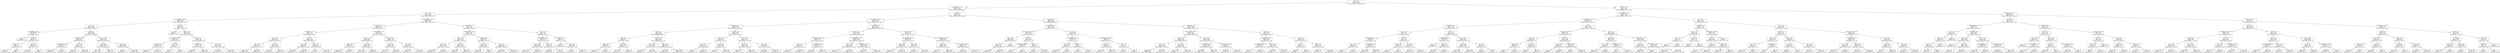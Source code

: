 digraph Tree {
node [shape=box] ;
0 [label="sex <= 1.5\ngini = 0.6776\nsamples = 17820\nvalue = [3179, 1024, 7156, 6325, 136]"] ;
1 [label="convertedAge <= 315.0\ngini = 0.6017\nsamples = 12359\nvalue = [2644, 371, 6929, 2388, 27]"] ;
0 -> 1 [labeldistance=2.5, labelangle=45, headlabel="True"] ;
2 [label="hour <= 16.5\ngini = 0.3256\nsamples = 4440\nvalue = [203, 9, 3584, 639, 5]"] ;
1 -> 2 ;
3 [label="convertedAge <= 105.0\ngini = 0.4254\nsamples = 2207\nvalue = [80, 5, 1583, 535, 4]"] ;
2 -> 3 ;
4 [label="hour <= 3.0\ngini = 0.3098\nsamples = 1283\nvalue = [19, 1, 1043, 219, 1]"] ;
3 -> 4 ;
5 [label="convertedAge <= 45.0\ngini = 0.3418\nsamples = 32\nvalue = [0, 0, 7, 25, 0]"] ;
4 -> 5 ;
6 [label="gini = 0.0\nsamples = 2\nvalue = [0, 0, 2, 0, 0]"] ;
5 -> 6 ;
7 [label="month <= 6.5\ngini = 0.2778\nsamples = 30\nvalue = [0, 0, 5, 25, 0]"] ;
5 -> 7 ;
8 [label="month <= 4.5\ngini = 0.5\nsamples = 6\nvalue = [0, 0, 3, 3, 0]"] ;
7 -> 8 ;
9 [label="gini = 0.375\nsamples = 4\nvalue = [0, 0, 1, 3, 0]"] ;
8 -> 9 ;
10 [label="gini = 0.0\nsamples = 2\nvalue = [0, 0, 2, 0, 0]"] ;
8 -> 10 ;
11 [label="day <= 23.0\ngini = 0.1528\nsamples = 24\nvalue = [0, 0, 2, 22, 0]"] ;
7 -> 11 ;
12 [label="gini = 0.0832\nsamples = 23\nvalue = [0, 0, 1, 22, 0]"] ;
11 -> 12 ;
13 [label="gini = 0.0\nsamples = 1\nvalue = [0, 0, 1, 0, 0]"] ;
11 -> 13 ;
14 [label="hour <= 9.5\ngini = 0.2899\nsamples = 1251\nvalue = [19, 1, 1036, 194, 1]"] ;
4 -> 14 ;
15 [label="AnimalType <= 0.5\ngini = 0.1005\nsamples = 114\nvalue = [0, 0, 108, 5, 1]"] ;
14 -> 15 ;
16 [label="convertedAge <= 75.0\ngini = 0.3018\nsamples = 27\nvalue = [0, 0, 22, 5, 0]"] ;
15 -> 16 ;
17 [label="gini = 0.0868\nsamples = 22\nvalue = [0, 0, 21, 1, 0]"] ;
16 -> 17 ;
18 [label="gini = 0.32\nsamples = 5\nvalue = [0, 0, 1, 4, 0]"] ;
16 -> 18 ;
19 [label="hour <= 8.5\ngini = 0.0227\nsamples = 87\nvalue = [0, 0, 86, 0, 1]"] ;
15 -> 19 ;
20 [label="gini = 0.0\nsamples = 58\nvalue = [0, 0, 58, 0, 0]"] ;
19 -> 20 ;
21 [label="gini = 0.0666\nsamples = 29\nvalue = [0, 0, 28, 0, 1]"] ;
19 -> 21 ;
22 [label="hour <= 14.5\ngini = 0.3059\nsamples = 1137\nvalue = [19, 1, 928, 189, 0]"] ;
14 -> 22 ;
23 [label="day <= 19.5\ngini = 0.3292\nsamples = 739\nvalue = [11, 0, 589, 139, 0]"] ;
22 -> 23 ;
24 [label="gini = 0.2876\nsamples = 462\nvalue = [11, 0, 384, 67, 0]"] ;
23 -> 24 ;
25 [label="gini = 0.3847\nsamples = 277\nvalue = [0, 0, 205, 72, 0]"] ;
23 -> 25 ;
26 [label="month <= 2.5\ngini = 0.2583\nsamples = 398\nvalue = [8, 1, 339, 50, 0]"] ;
22 -> 26 ;
27 [label="gini = 0.0\nsamples = 37\nvalue = [0, 0, 37, 0, 0]"] ;
26 -> 27 ;
28 [label="gini = 0.2805\nsamples = 361\nvalue = [8, 1, 302, 50, 0]"] ;
26 -> 28 ;
29 [label="hour <= 3.5\ngini = 0.5371\nsamples = 924\nvalue = [61, 4, 540, 316, 3]"] ;
3 -> 29 ;
30 [label="gini = 0.0\nsamples = 17\nvalue = [0, 0, 0, 17, 0]"] ;
29 -> 30 ;
31 [label="hour <= 10.5\ngini = 0.5323\nsamples = 907\nvalue = [61, 4, 540, 299, 3]"] ;
29 -> 31 ;
32 [label="convertedAge <= 255.0\ngini = 0.3526\nsamples = 43\nvalue = [0, 2, 34, 6, 1]"] ;
31 -> 32 ;
33 [label="hasName <= 0.5\ngini = 0.2669\nsamples = 39\nvalue = [0, 0, 33, 5, 1]"] ;
32 -> 33 ;
34 [label="gini = 0.5417\nsamples = 12\nvalue = [0, 0, 7, 4, 1]"] ;
33 -> 34 ;
35 [label="gini = 0.0713\nsamples = 27\nvalue = [0, 0, 26, 1, 0]"] ;
33 -> 35 ;
36 [label="hour <= 9.5\ngini = 0.625\nsamples = 4\nvalue = [0, 2, 1, 1, 0]"] ;
32 -> 36 ;
37 [label="gini = 0.0\nsamples = 2\nvalue = [0, 2, 0, 0, 0]"] ;
36 -> 37 ;
38 [label="gini = 0.5\nsamples = 2\nvalue = [0, 0, 1, 1, 0]"] ;
36 -> 38 ;
39 [label="month <= 3.5\ngini = 0.537\nsamples = 864\nvalue = [61, 2, 506, 293, 2]"] ;
31 -> 39 ;
40 [label="hasName <= 0.5\ngini = 0.522\nsamples = 205\nvalue = [22, 1, 130, 52, 0]"] ;
39 -> 40 ;
41 [label="gini = 0.5547\nsamples = 32\nvalue = [2, 0, 14, 16, 0]"] ;
40 -> 41 ;
42 [label="gini = 0.4937\nsamples = 173\nvalue = [20, 1, 116, 36, 0]"] ;
40 -> 42 ;
43 [label="month <= 5.5\ngini = 0.5372\nsamples = 659\nvalue = [39, 1, 376, 241, 2]"] ;
39 -> 43 ;
44 [label="gini = 0.6093\nsamples = 87\nvalue = [12, 0, 37, 38, 0]"] ;
43 -> 44 ;
45 [label="gini = 0.5206\nsamples = 572\nvalue = [27, 1, 339, 203, 2]"] ;
43 -> 45 ;
46 [label="convertedAge <= 135.0\ngini = 0.1918\nsamples = 2233\nvalue = [123, 4, 2001, 104, 1]"] ;
2 -> 46 ;
47 [label="AnimalType <= 0.5\ngini = 0.1107\nsamples = 1625\nvalue = [42, 0, 1531, 51, 1]"] ;
46 -> 47 ;
48 [label="convertedAge <= 75.0\ngini = 0.1777\nsamples = 700\nvalue = [31, 0, 633, 36, 0]"] ;
47 -> 48 ;
49 [label="hour <= 18.5\ngini = 0.1417\nsamples = 506\nvalue = [19, 0, 468, 19, 0]"] ;
48 -> 49 ;
50 [label="hour <= 17.5\ngini = 0.1236\nsamples = 446\nvalue = [12, 0, 417, 17, 0]"] ;
49 -> 50 ;
51 [label="gini = 0.1578\nsamples = 249\nvalue = [8, 0, 228, 13, 0]"] ;
50 -> 51 ;
52 [label="gini = 0.0787\nsamples = 197\nvalue = [4, 0, 189, 4, 0]"] ;
50 -> 52 ;
53 [label="day <= 12.5\ngini = 0.2628\nsamples = 60\nvalue = [7, 0, 51, 2, 0]"] ;
49 -> 53 ;
54 [label="gini = 0.0\nsamples = 28\nvalue = [0, 0, 28, 0, 0]"] ;
53 -> 54 ;
55 [label="gini = 0.4316\nsamples = 32\nvalue = [7, 0, 23, 2, 0]"] ;
53 -> 55 ;
56 [label="sex <= 0.5\ngini = 0.2651\nsamples = 194\nvalue = [12, 0, 165, 17, 0]"] ;
48 -> 56 ;
57 [label="day <= 5.5\ngini = 0.3657\nsamples = 96\nvalue = [10, 0, 75, 11, 0]"] ;
56 -> 57 ;
58 [label="gini = 0.5926\nsamples = 18\nvalue = [4, 0, 10, 4, 0]"] ;
57 -> 58 ;
59 [label="gini = 0.2916\nsamples = 78\nvalue = [6, 0, 65, 7, 0]"] ;
57 -> 59 ;
60 [label="day <= 1.5\ngini = 0.1524\nsamples = 98\nvalue = [2, 0, 90, 6, 0]"] ;
56 -> 60 ;
61 [label="gini = 0.5\nsamples = 6\nvalue = [1, 0, 4, 1, 0]"] ;
60 -> 61 ;
62 [label="gini = 0.1231\nsamples = 92\nvalue = [1, 0, 86, 5, 0]"] ;
60 -> 62 ;
63 [label="convertedAge <= 75.0\ngini = 0.0571\nsamples = 925\nvalue = [11, 0, 898, 15, 1]"] ;
47 -> 63 ;
64 [label="day <= 2.5\ngini = 0.0296\nsamples = 667\nvalue = [6, 0, 657, 4, 0]"] ;
63 -> 64 ;
65 [label="month <= 9.5\ngini = 0.1349\nsamples = 42\nvalue = [1, 0, 39, 2, 0]"] ;
64 -> 65 ;
66 [label="gini = 0.0555\nsamples = 35\nvalue = [1, 0, 34, 0, 0]"] ;
65 -> 66 ;
67 [label="gini = 0.4082\nsamples = 7\nvalue = [0, 0, 5, 2, 0]"] ;
65 -> 67 ;
68 [label="hour <= 18.5\ngini = 0.0222\nsamples = 625\nvalue = [5, 0, 618, 2, 0]"] ;
64 -> 68 ;
69 [label="gini = 0.015\nsamples = 530\nvalue = [2, 0, 526, 2, 0]"] ;
68 -> 69 ;
70 [label="gini = 0.0612\nsamples = 95\nvalue = [3, 0, 92, 0, 0]"] ;
68 -> 70 ;
71 [label="hasName <= 0.5\ngini = 0.1252\nsamples = 258\nvalue = [5, 0, 241, 11, 1]"] ;
63 -> 71 ;
72 [label="hour <= 18.5\ngini = 0.286\nsamples = 66\nvalue = [2, 0, 55, 9, 0]"] ;
71 -> 72 ;
73 [label="gini = 0.1768\nsamples = 52\nvalue = [1, 0, 47, 4, 0]"] ;
72 -> 73 ;
74 [label="gini = 0.5408\nsamples = 14\nvalue = [1, 0, 8, 5, 0]"] ;
72 -> 74 ;
75 [label="day <= 26.5\ngini = 0.0611\nsamples = 192\nvalue = [3, 0, 186, 2, 1]"] ;
71 -> 75 ;
76 [label="gini = 0.0235\nsamples = 169\nvalue = [1, 0, 167, 0, 1]"] ;
75 -> 76 ;
77 [label="gini = 0.3025\nsamples = 23\nvalue = [2, 0, 19, 2, 0]"] ;
75 -> 77 ;
78 [label="AnimalType <= 0.5\ngini = 0.377\nsamples = 608\nvalue = [81, 4, 470, 53, 0]"] ;
46 -> 78 ;
79 [label="convertedAge <= 195.0\ngini = 0.4298\nsamples = 453\nvalue = [73, 3, 331, 46, 0]"] ;
78 -> 79 ;
80 [label="day <= 21.5\ngini = 0.3717\nsamples = 180\nvalue = [15, 2, 140, 23, 0]"] ;
79 -> 80 ;
81 [label="month <= 5.5\ngini = 0.2884\nsamples = 121\nvalue = [7, 0, 101, 13, 0]"] ;
80 -> 81 ;
82 [label="gini = 0.4268\nsamples = 52\nvalue = [5, 0, 38, 9, 0]"] ;
81 -> 82 ;
83 [label="gini = 0.1622\nsamples = 69\nvalue = [2, 0, 63, 4, 0]"] ;
81 -> 83 ;
84 [label="day <= 25.5\ngini = 0.5148\nsamples = 59\nvalue = [8, 2, 39, 10, 0]"] ;
80 -> 84 ;
85 [label="gini = 0.5945\nsamples = 29\nvalue = [6, 0, 16, 7, 0]"] ;
84 -> 85 ;
86 [label="gini = 0.3933\nsamples = 30\nvalue = [2, 2, 23, 3, 0]"] ;
84 -> 86 ;
87 [label="hasName <= 0.5\ngini = 0.4583\nsamples = 273\nvalue = [58, 1, 191, 23, 0]"] ;
79 -> 87 ;
88 [label="hour <= 21.0\ngini = 0.2856\nsamples = 43\nvalue = [3, 0, 36, 4, 0]"] ;
87 -> 88 ;
89 [label="gini = 0.2551\nsamples = 42\nvalue = [3, 0, 36, 3, 0]"] ;
88 -> 89 ;
90 [label="gini = 0.0\nsamples = 1\nvalue = [0, 0, 0, 1, 0]"] ;
88 -> 90 ;
91 [label="sex <= 0.5\ngini = 0.4818\nsamples = 230\nvalue = [55, 1, 155, 19, 0]"] ;
87 -> 91 ;
92 [label="gini = 0.5482\nsamples = 121\nvalue = [33, 1, 73, 14, 0]"] ;
91 -> 92 ;
93 [label="gini = 0.3912\nsamples = 109\nvalue = [22, 0, 82, 5, 0]"] ;
91 -> 93 ;
94 [label="hour <= 18.5\ngini = 0.1911\nsamples = 155\nvalue = [8, 1, 139, 7, 0]"] ;
78 -> 94 ;
95 [label="convertedAge <= 255.0\ngini = 0.1123\nsamples = 135\nvalue = [7, 0, 127, 1, 0]"] ;
94 -> 95 ;
96 [label="month <= 7.5\ngini = 0.0666\nsamples = 116\nvalue = [4, 0, 112, 0, 0]"] ;
95 -> 96 ;
97 [label="gini = 0.0351\nsamples = 56\nvalue = [1, 0, 55, 0, 0]"] ;
96 -> 97 ;
98 [label="gini = 0.095\nsamples = 60\nvalue = [3, 0, 57, 0, 0]"] ;
96 -> 98 ;
99 [label="day <= 27.5\ngini = 0.349\nsamples = 19\nvalue = [3, 0, 15, 1, 0]"] ;
95 -> 99 ;
100 [label="gini = 0.2901\nsamples = 18\nvalue = [2, 0, 15, 1, 0]"] ;
99 -> 100 ;
101 [label="gini = 0.0\nsamples = 1\nvalue = [1, 0, 0, 0, 0]"] ;
99 -> 101 ;
102 [label="hasName <= 0.5\ngini = 0.545\nsamples = 20\nvalue = [1, 1, 12, 6, 0]"] ;
94 -> 102 ;
103 [label="gini = 0.0\nsamples = 6\nvalue = [0, 0, 0, 6, 0]"] ;
102 -> 103 ;
104 [label="day <= 4.0\ngini = 0.2551\nsamples = 14\nvalue = [1, 1, 12, 0, 0]"] ;
102 -> 104 ;
105 [label="gini = 0.0\nsamples = 1\nvalue = [0, 1, 0, 0, 0]"] ;
104 -> 105 ;
106 [label="gini = 0.142\nsamples = 13\nvalue = [1, 0, 12, 0, 0]"] ;
104 -> 106 ;
107 [label="hour <= 16.5\ngini = 0.6757\nsamples = 7919\nvalue = [2441, 362, 3345, 1749, 22]"] ;
1 -> 107 ;
108 [label="convertedAge <= 912.5\ngini = 0.6983\nsamples = 5245\nvalue = [1533, 293, 1902, 1499, 18]"] ;
107 -> 108 ;
109 [label="AnimalType <= 0.5\ngini = 0.6599\nsamples = 2440\nvalue = [491, 75, 1060, 809, 5]"] ;
108 -> 109 ;
110 [label="hour <= 2.5\ngini = 0.6505\nsamples = 1874\nvalue = [409, 58, 889, 516, 2]"] ;
109 -> 110 ;
111 [label="month <= 2.5\ngini = 0.354\nsamples = 57\nvalue = [5, 0, 7, 45, 0]"] ;
110 -> 111 ;
112 [label="month <= 1.5\ngini = 0.0832\nsamples = 23\nvalue = [1, 0, 0, 22, 0]"] ;
111 -> 112 ;
113 [label="gini = 0.2188\nsamples = 8\nvalue = [1, 0, 0, 7, 0]"] ;
112 -> 113 ;
114 [label="gini = 0.0\nsamples = 15\nvalue = [0, 0, 0, 15, 0]"] ;
112 -> 114 ;
115 [label="month <= 10.5\ngini = 0.4862\nsamples = 34\nvalue = [4, 0, 7, 23, 0]"] ;
111 -> 115 ;
116 [label="gini = 0.6077\nsamples = 21\nvalue = [4, 0, 6, 11, 0]"] ;
115 -> 116 ;
117 [label="gini = 0.142\nsamples = 13\nvalue = [0, 0, 1, 12, 0]"] ;
115 -> 117 ;
118 [label="hasName <= 0.5\ngini = 0.6467\nsamples = 1817\nvalue = [404, 58, 882, 471, 2]"] ;
110 -> 118 ;
119 [label="hour <= 10.5\ngini = 0.5593\nsamples = 140\nvalue = [7, 2, 64, 67, 0]"] ;
118 -> 119 ;
120 [label="gini = 0.2188\nsamples = 8\nvalue = [0, 0, 7, 1, 0]"] ;
119 -> 120 ;
121 [label="gini = 0.5605\nsamples = 132\nvalue = [7, 2, 57, 66, 0]"] ;
119 -> 121 ;
122 [label="hour <= 11.5\ngini = 0.6469\nsamples = 1677\nvalue = [397, 56, 818, 404, 2]"] ;
118 -> 122 ;
123 [label="gini = 0.6939\nsamples = 278\nvalue = [93, 13, 96, 75, 1]"] ;
122 -> 123 ;
124 [label="gini = 0.6302\nsamples = 1399\nvalue = [304, 43, 722, 329, 1]"] ;
122 -> 124 ;
125 [label="hasName <= 0.5\ngini = 0.6188\nsamples = 566\nvalue = [82, 17, 171, 293, 3]"] ;
109 -> 125 ;
126 [label="hour <= 9.5\ngini = 0.4746\nsamples = 94\nvalue = [6, 15, 4, 66, 3]"] ;
125 -> 126 ;
127 [label="hour <= 7.5\ngini = 0.2238\nsamples = 40\nvalue = [0, 4, 0, 35, 1]"] ;
126 -> 127 ;
128 [label="gini = 0.0\nsamples = 1\nvalue = [0, 1, 0, 0, 0]"] ;
127 -> 128 ;
129 [label="gini = 0.188\nsamples = 39\nvalue = [0, 3, 0, 35, 1]"] ;
127 -> 129 ;
130 [label="hour <= 10.5\ngini = 0.6097\nsamples = 54\nvalue = [6, 11, 4, 31, 2]"] ;
126 -> 130 ;
131 [label="gini = 0.5\nsamples = 6\nvalue = [1, 4, 0, 1, 0]"] ;
130 -> 131 ;
132 [label="gini = 0.5686\nsamples = 48\nvalue = [5, 7, 4, 30, 2]"] ;
130 -> 132 ;
133 [label="hour <= 15.5\ngini = 0.6176\nsamples = 472\nvalue = [76, 2, 167, 227, 0]"] ;
125 -> 133 ;
134 [label="hour <= 11.5\ngini = 0.6036\nsamples = 418\nvalue = [64, 2, 136, 216, 0]"] ;
133 -> 134 ;
135 [label="gini = 0.6517\nsamples = 77\nvalue = [16, 1, 32, 28, 0]"] ;
134 -> 135 ;
136 [label="gini = 0.5832\nsamples = 341\nvalue = [48, 1, 104, 188, 0]"] ;
134 -> 136 ;
137 [label="day <= 8.5\ngini = 0.5796\nsamples = 54\nvalue = [12, 0, 31, 11, 0]"] ;
133 -> 137 ;
138 [label="gini = 0.4898\nsamples = 14\nvalue = [6, 0, 8, 0, 0]"] ;
137 -> 138 ;
139 [label="gini = 0.5712\nsamples = 40\nvalue = [6, 0, 23, 11, 0]"] ;
137 -> 139 ;
140 [label="AnimalType <= 0.5\ngini = 0.7053\nsamples = 2805\nvalue = [1042, 218, 842, 690, 13]"] ;
108 -> 140 ;
141 [label="hasName <= 0.5\ngini = 0.6781\nsamples = 2088\nvalue = [915, 135, 604, 428, 6]"] ;
140 -> 141 ;
142 [label="convertedAge <= 2737.5\ngini = 0.6402\nsamples = 110\nvalue = [12, 13, 26, 58, 1]"] ;
141 -> 142 ;
143 [label="day <= 11.5\ngini = 0.5973\nsamples = 76\nvalue = [8, 2, 24, 41, 1]"] ;
142 -> 143 ;
144 [label="gini = 0.5974\nsamples = 23\nvalue = [2, 0, 12, 8, 1]"] ;
143 -> 144 ;
145 [label="gini = 0.5468\nsamples = 53\nvalue = [6, 2, 12, 33, 0]"] ;
143 -> 145 ;
146 [label="convertedAge <= 3102.5\ngini = 0.628\nsamples = 34\nvalue = [4, 11, 2, 17, 0]"] ;
142 -> 146 ;
147 [label="gini = 0.6562\nsamples = 8\nvalue = [2, 4, 1, 1, 0]"] ;
146 -> 147 ;
148 [label="gini = 0.5414\nsamples = 26\nvalue = [2, 7, 1, 16, 0]"] ;
146 -> 148 ;
149 [label="convertedAge <= 3102.5\ngini = 0.6674\nsamples = 1978\nvalue = [903, 122, 578, 370, 5]"] ;
141 -> 149 ;
150 [label="hour <= 10.5\ngini = 0.6752\nsamples = 1584\nvalue = [668, 89, 512, 314, 1]"] ;
149 -> 150 ;
151 [label="gini = 0.7109\nsamples = 101\nvalue = [12, 26, 40, 23, 0]"] ;
150 -> 151 ;
152 [label="gini = 0.6627\nsamples = 1483\nvalue = [656, 63, 472, 291, 1]"] ;
150 -> 152 ;
153 [label="convertedAge <= 4197.5\ngini = 0.5889\nsamples = 394\nvalue = [235, 33, 66, 56, 4]"] ;
149 -> 153 ;
154 [label="gini = 0.6245\nsamples = 243\nvalue = [132, 13, 53, 42, 3]"] ;
153 -> 154 ;
155 [label="gini = 0.5011\nsamples = 151\nvalue = [103, 20, 13, 14, 1]"] ;
153 -> 155 ;
156 [label="hasName <= 0.5\ngini = 0.7114\nsamples = 717\nvalue = [127, 83, 238, 262, 7]"] ;
140 -> 156 ;
157 [label="convertedAge <= 2737.5\ngini = 0.6496\nsamples = 93\nvalue = [4, 39, 11, 37, 2]"] ;
156 -> 157 ;
158 [label="hour <= 9.5\ngini = 0.6065\nsamples = 56\nvalue = [3, 10, 10, 32, 1]"] ;
157 -> 158 ;
159 [label="gini = 0.1694\nsamples = 22\nvalue = [0, 1, 0, 20, 1]"] ;
158 -> 159 ;
160 [label="gini = 0.7111\nsamples = 34\nvalue = [3, 9, 10, 12, 0]"] ;
158 -> 160 ;
161 [label="hour <= 9.5\ngini = 0.3652\nsamples = 37\nvalue = [1, 29, 1, 5, 1]"] ;
157 -> 161 ;
162 [label="gini = 0.48\nsamples = 5\nvalue = [0, 2, 0, 3, 0]"] ;
161 -> 162 ;
163 [label="gini = 0.2812\nsamples = 32\nvalue = [1, 27, 1, 2, 1]"] ;
161 -> 163 ;
164 [label="convertedAge <= 3467.5\ngini = 0.6938\nsamples = 624\nvalue = [123, 44, 227, 225, 5]"] ;
156 -> 164 ;
165 [label="hour <= 3.0\ngini = 0.6762\nsamples = 488\nvalue = [92, 24, 171, 197, 4]"] ;
164 -> 165 ;
166 [label="gini = 0.34\nsamples = 10\nvalue = [1, 0, 1, 8, 0]"] ;
165 -> 166 ;
167 [label="gini = 0.6783\nsamples = 478\nvalue = [91, 24, 170, 189, 4]"] ;
165 -> 167 ;
168 [label="convertedAge <= 4927.5\ngini = 0.7144\nsamples = 136\nvalue = [31, 20, 56, 28, 1]"] ;
164 -> 168 ;
169 [label="gini = 0.679\nsamples = 104\nvalue = [23, 10, 49, 21, 1]"] ;
168 -> 169 ;
170 [label="gini = 0.7441\nsamples = 32\nvalue = [8, 10, 7, 7, 0]"] ;
168 -> 170 ;
171 [label="hasName <= 0.5\ngini = 0.5841\nsamples = 2674\nvalue = [908, 69, 1443, 250, 4]"] ;
107 -> 171 ;
172 [label="AnimalType <= 0.5\ngini = 0.5139\nsamples = 288\nvalue = [13, 12, 185, 76, 2]"] ;
171 -> 172 ;
173 [label="convertedAge <= 2372.5\ngini = 0.3697\nsamples = 218\nvalue = [7, 1, 168, 41, 1]"] ;
172 -> 173 ;
174 [label="hour <= 21.5\ngini = 0.3391\nsamples = 205\nvalue = [7, 0, 163, 34, 1]"] ;
173 -> 174 ;
175 [label="day <= 25.5\ngini = 0.3241\nsamples = 202\nvalue = [7, 0, 163, 31, 1]"] ;
174 -> 175 ;
176 [label="gini = 0.3626\nsamples = 170\nvalue = [6, 0, 132, 31, 1]"] ;
175 -> 176 ;
177 [label="gini = 0.0605\nsamples = 32\nvalue = [1, 0, 31, 0, 0]"] ;
175 -> 177 ;
178 [label="gini = 0.0\nsamples = 3\nvalue = [0, 0, 0, 3, 0]"] ;
174 -> 178 ;
179 [label="month <= 4.5\ngini = 0.5562\nsamples = 13\nvalue = [0, 1, 5, 7, 0]"] ;
173 -> 179 ;
180 [label="convertedAge <= 3467.5\ngini = 0.4444\nsamples = 3\nvalue = [0, 1, 0, 2, 0]"] ;
179 -> 180 ;
181 [label="gini = 0.0\nsamples = 2\nvalue = [0, 0, 0, 2, 0]"] ;
180 -> 181 ;
182 [label="gini = 0.0\nsamples = 1\nvalue = [0, 1, 0, 0, 0]"] ;
180 -> 182 ;
183 [label="month <= 7.0\ngini = 0.5\nsamples = 10\nvalue = [0, 0, 5, 5, 0]"] ;
179 -> 183 ;
184 [label="gini = 0.0\nsamples = 2\nvalue = [0, 0, 2, 0, 0]"] ;
183 -> 184 ;
185 [label="gini = 0.4688\nsamples = 8\nvalue = [0, 0, 3, 5, 0]"] ;
183 -> 185 ;
186 [label="hour <= 17.5\ngini = 0.6588\nsamples = 70\nvalue = [6, 11, 17, 35, 1]"] ;
172 -> 186 ;
187 [label="convertedAge <= 2190.0\ngini = 0.5408\nsamples = 14\nvalue = [2, 1, 9, 2, 0]"] ;
186 -> 187 ;
188 [label="month <= 8.5\ngini = 0.4028\nsamples = 12\nvalue = [1, 0, 9, 2, 0]"] ;
187 -> 188 ;
189 [label="gini = 0.2975\nsamples = 11\nvalue = [0, 0, 9, 2, 0]"] ;
188 -> 189 ;
190 [label="gini = 0.0\nsamples = 1\nvalue = [1, 0, 0, 0, 0]"] ;
188 -> 190 ;
191 [label="month <= 7.5\ngini = 0.5\nsamples = 2\nvalue = [1, 1, 0, 0, 0]"] ;
187 -> 191 ;
192 [label="gini = 0.0\nsamples = 1\nvalue = [1, 0, 0, 0, 0]"] ;
191 -> 192 ;
193 [label="gini = 0.0\nsamples = 1\nvalue = [0, 1, 0, 0, 0]"] ;
191 -> 193 ;
194 [label="convertedAge <= 3285.0\ngini = 0.595\nsamples = 56\nvalue = [4, 10, 8, 33, 1]"] ;
186 -> 194 ;
195 [label="month <= 2.5\ngini = 0.5367\nsamples = 51\nvalue = [4, 6, 8, 33, 0]"] ;
194 -> 195 ;
196 [label="gini = 0.265\nsamples = 20\nvalue = [1, 0, 2, 17, 0]"] ;
195 -> 196 ;
197 [label="gini = 0.6493\nsamples = 31\nvalue = [3, 6, 6, 16, 0]"] ;
195 -> 197 ;
198 [label="day <= 21.5\ngini = 0.32\nsamples = 5\nvalue = [0, 4, 0, 0, 1]"] ;
194 -> 198 ;
199 [label="gini = 0.0\nsamples = 4\nvalue = [0, 4, 0, 0, 0]"] ;
198 -> 199 ;
200 [label="gini = 0.0\nsamples = 1\nvalue = [0, 0, 0, 0, 1]"] ;
198 -> 200 ;
201 [label="AnimalType <= 0.5\ngini = 0.5754\nsamples = 2386\nvalue = [895, 57, 1258, 174, 2]"] ;
171 -> 201 ;
202 [label="convertedAge <= 1642.5\ngini = 0.5815\nsamples = 2072\nvalue = [836, 49, 1036, 149, 2]"] ;
201 -> 202 ;
203 [label="hour <= 18.5\ngini = 0.5554\nsamples = 1584\nvalue = [584, 26, 874, 99, 1]"] ;
202 -> 203 ;
204 [label="sex <= 0.5\ngini = 0.5661\nsamples = 1428\nvalue = [548, 25, 758, 96, 1]"] ;
203 -> 204 ;
205 [label="gini = 0.5853\nsamples = 815\nvalue = [334, 14, 399, 67, 1]"] ;
204 -> 205 ;
206 [label="gini = 0.5326\nsamples = 613\nvalue = [214, 11, 359, 29, 0]"] ;
204 -> 206 ;
207 [label="day <= 26.5\ngini = 0.3934\nsamples = 156\nvalue = [36, 1, 116, 3, 0]"] ;
203 -> 207 ;
208 [label="gini = 0.3723\nsamples = 136\nvalue = [28, 1, 104, 3, 0]"] ;
207 -> 208 ;
209 [label="gini = 0.48\nsamples = 20\nvalue = [8, 0, 12, 0, 0]"] ;
207 -> 209 ;
210 [label="hour <= 18.5\ngini = 0.6104\nsamples = 488\nvalue = [252, 23, 162, 50, 1]"] ;
202 -> 210 ;
211 [label="convertedAge <= 3832.5\ngini = 0.6043\nsamples = 430\nvalue = [232, 20, 129, 48, 1]"] ;
210 -> 211 ;
212 [label="gini = 0.6009\nsamples = 375\nvalue = [198, 10, 122, 44, 1]"] ;
211 -> 212 ;
213 [label="gini = 0.5633\nsamples = 55\nvalue = [34, 10, 7, 4, 0]"] ;
211 -> 213 ;
214 [label="convertedAge <= 2737.5\ngini = 0.5535\nsamples = 58\nvalue = [20, 3, 33, 2, 0]"] ;
210 -> 214 ;
215 [label="gini = 0.462\nsamples = 35\nvalue = [9, 1, 24, 1, 0]"] ;
214 -> 215 ;
216 [label="gini = 0.6087\nsamples = 23\nvalue = [11, 2, 9, 1, 0]"] ;
214 -> 216 ;
217 [label="sex <= 0.5\ngini = 0.4578\nsamples = 314\nvalue = [59, 8, 222, 25, 0]"] ;
201 -> 217 ;
218 [label="convertedAge <= 547.5\ngini = 0.5593\nsamples = 132\nvalue = [35, 4, 79, 14, 0]"] ;
217 -> 218 ;
219 [label="convertedAge <= 347.5\ngini = 0.2438\nsamples = 22\nvalue = [2, 0, 19, 1, 0]"] ;
218 -> 219 ;
220 [label="gini = 0.0\nsamples = 1\nvalue = [1, 0, 0, 0, 0]"] ;
219 -> 220 ;
221 [label="gini = 0.1769\nsamples = 21\nvalue = [1, 0, 19, 1, 0]"] ;
219 -> 221 ;
222 [label="month <= 11.5\ngini = 0.5972\nsamples = 110\nvalue = [33, 4, 60, 13, 0]"] ;
218 -> 222 ;
223 [label="gini = 0.5859\nsamples = 99\nvalue = [25, 4, 57, 13, 0]"] ;
222 -> 223 ;
224 [label="gini = 0.3967\nsamples = 11\nvalue = [8, 0, 3, 0, 0]"] ;
222 -> 224 ;
225 [label="day <= 1.5\ngini = 0.3611\nsamples = 182\nvalue = [24, 4, 143, 11, 0]"] ;
217 -> 225 ;
226 [label="hour <= 17.5\ngini = 0.5\nsamples = 10\nvalue = [0, 0, 5, 5, 0]"] ;
225 -> 226 ;
227 [label="gini = 0.0\nsamples = 5\nvalue = [0, 0, 0, 5, 0]"] ;
226 -> 227 ;
228 [label="gini = 0.0\nsamples = 5\nvalue = [0, 0, 5, 0, 0]"] ;
226 -> 228 ;
229 [label="month <= 3.5\ngini = 0.335\nsamples = 172\nvalue = [24, 4, 138, 6, 0]"] ;
225 -> 229 ;
230 [label="gini = 0.1308\nsamples = 29\nvalue = [1, 0, 27, 1, 0]"] ;
229 -> 230 ;
231 [label="gini = 0.3696\nsamples = 143\nvalue = [23, 4, 111, 5, 0]"] ;
229 -> 231 ;
232 [label="hasName <= 0.5\ngini = 0.4542\nsamples = 5461\nvalue = [535, 653, 227, 3937, 109]"] ;
0 -> 232 [labeldistance=2.5, labelangle=-45, headlabel="False"] ;
233 [label="convertedAge <= 547.5\ngini = 0.3001\nsamples = 3404\nvalue = [47, 465, 6, 2808, 78]"] ;
232 -> 233 ;
234 [label="convertedAge <= 24.5\ngini = 0.2322\nsamples = 2819\nvalue = [39, 252, 5, 2456, 67]"] ;
233 -> 234 ;
235 [label="AnimalType <= 0.5\ngini = 0.1135\nsamples = 1235\nvalue = [18, 27, 0, 1162, 28]"] ;
234 -> 235 ;
236 [label="hour <= 13.5\ngini = 0.3333\nsamples = 134\nvalue = [16, 4, 0, 108, 6]"] ;
235 -> 236 ;
237 [label="convertedAge <= 1.5\ngini = 0.5568\nsamples = 53\nvalue = [14, 4, 0, 32, 3]"] ;
236 -> 237 ;
238 [label="day <= 15.0\ngini = 0.2778\nsamples = 6\nvalue = [5, 1, 0, 0, 0]"] ;
237 -> 238 ;
239 [label="gini = 0.0\nsamples = 1\nvalue = [0, 1, 0, 0, 0]"] ;
238 -> 239 ;
240 [label="gini = 0.0\nsamples = 5\nvalue = [5, 0, 0, 0, 0]"] ;
238 -> 240 ;
241 [label="convertedAge <= 10.5\ngini = 0.4916\nsamples = 47\nvalue = [9, 3, 0, 32, 3]"] ;
237 -> 241 ;
242 [label="gini = 0.2996\nsamples = 29\nvalue = [0, 2, 0, 24, 3]"] ;
241 -> 242 ;
243 [label="gini = 0.5494\nsamples = 18\nvalue = [9, 1, 0, 8, 0]"] ;
241 -> 243 ;
244 [label="day <= 3.5\ngini = 0.1177\nsamples = 81\nvalue = [2, 0, 0, 76, 3]"] ;
236 -> 244 ;
245 [label="month <= 9.0\ngini = 0.32\nsamples = 10\nvalue = [0, 0, 0, 8, 2]"] ;
244 -> 245 ;
246 [label="gini = 0.0\nsamples = 2\nvalue = [0, 0, 0, 0, 2]"] ;
245 -> 246 ;
247 [label="gini = 0.0\nsamples = 8\nvalue = [0, 0, 0, 8, 0]"] ;
245 -> 247 ;
248 [label="sex <= 2.5\ngini = 0.0817\nsamples = 71\nvalue = [2, 0, 0, 68, 1]"] ;
244 -> 248 ;
249 [label="gini = 0.0345\nsamples = 57\nvalue = [1, 0, 0, 56, 0]"] ;
248 -> 249 ;
250 [label="gini = 0.2551\nsamples = 14\nvalue = [1, 0, 0, 12, 1]"] ;
248 -> 250 ;
251 [label="hour <= 9.5\ngini = 0.0827\nsamples = 1101\nvalue = [2, 23, 0, 1054, 22]"] ;
235 -> 251 ;
252 [label="convertedAge <= 5.5\ngini = 0.4429\nsamples = 34\nvalue = [0, 2, 0, 24, 8]"] ;
251 -> 252 ;
253 [label="gini = 0.0\nsamples = 6\nvalue = [0, 0, 0, 0, 6]"] ;
252 -> 253 ;
254 [label="subsex <= 1.5\ngini = 0.2551\nsamples = 28\nvalue = [0, 2, 0, 24, 2]"] ;
252 -> 254 ;
255 [label="gini = 0.0868\nsamples = 22\nvalue = [0, 0, 0, 21, 1]"] ;
254 -> 255 ;
256 [label="gini = 0.6111\nsamples = 6\nvalue = [0, 2, 0, 3, 1]"] ;
254 -> 256 ;
257 [label="hour <= 19.5\ngini = 0.0676\nsamples = 1067\nvalue = [2, 21, 0, 1030, 14]"] ;
251 -> 257 ;
258 [label="hour <= 13.5\ngini = 0.0642\nsamples = 1064\nvalue = [2, 21, 0, 1029, 12]"] ;
257 -> 258 ;
259 [label="gini = 0.1206\nsamples = 316\nvalue = [0, 10, 0, 296, 10]"] ;
258 -> 259 ;
260 [label="gini = 0.0395\nsamples = 748\nvalue = [2, 11, 0, 733, 2]"] ;
258 -> 260 ;
261 [label="sex <= 2.5\ngini = 0.4444\nsamples = 3\nvalue = [0, 0, 0, 1, 2]"] ;
257 -> 261 ;
262 [label="gini = 0.0\nsamples = 2\nvalue = [0, 0, 0, 0, 2]"] ;
261 -> 262 ;
263 [label="gini = 0.0\nsamples = 1\nvalue = [0, 0, 0, 1, 0]"] ;
261 -> 263 ;
264 [label="hour <= 9.5\ngini = 0.3117\nsamples = 1584\nvalue = [21, 225, 5, 1294, 39]"] ;
234 -> 264 ;
265 [label="convertedAge <= 32.5\ngini = 0.1312\nsamples = 504\nvalue = [0, 25, 0, 469, 10]"] ;
264 -> 265 ;
266 [label="hour <= 4.0\ngini = 0.6616\nsamples = 23\nvalue = [0, 9, 0, 7, 7]"] ;
265 -> 266 ;
267 [label="subsex <= 0.5\ngini = 0.2449\nsamples = 7\nvalue = [0, 0, 0, 6, 1]"] ;
266 -> 267 ;
268 [label="gini = 0.0\nsamples = 1\nvalue = [0, 0, 0, 0, 1]"] ;
267 -> 268 ;
269 [label="gini = 0.0\nsamples = 6\nvalue = [0, 0, 0, 6, 0]"] ;
267 -> 269 ;
270 [label="month <= 8.5\ngini = 0.5391\nsamples = 16\nvalue = [0, 9, 0, 1, 6]"] ;
266 -> 270 ;
271 [label="gini = 0.5\nsamples = 6\nvalue = [0, 1, 0, 1, 4]"] ;
270 -> 271 ;
272 [label="gini = 0.32\nsamples = 10\nvalue = [0, 8, 0, 0, 2]"] ;
270 -> 272 ;
273 [label="hour <= 8.5\ngini = 0.0763\nsamples = 481\nvalue = [0, 16, 0, 462, 3]"] ;
265 -> 273 ;
274 [label="hour <= 3.5\ngini = 0.4444\nsamples = 21\nvalue = [0, 7, 0, 14, 0]"] ;
273 -> 274 ;
275 [label="gini = 0.0\nsamples = 5\nvalue = [0, 0, 0, 5, 0]"] ;
274 -> 275 ;
276 [label="gini = 0.4922\nsamples = 16\nvalue = [0, 7, 0, 9, 0]"] ;
274 -> 276 ;
277 [label="AnimalType <= 0.5\ngini = 0.0511\nsamples = 460\nvalue = [0, 9, 0, 448, 3]"] ;
273 -> 277 ;
278 [label="gini = 0.5\nsamples = 2\nvalue = [0, 0, 0, 1, 1]"] ;
277 -> 278 ;
279 [label="gini = 0.0471\nsamples = 458\nvalue = [0, 9, 0, 447, 2]"] ;
277 -> 279 ;
280 [label="hour <= 10.5\ngini = 0.3811\nsamples = 1080\nvalue = [21, 200, 5, 825, 29]"] ;
264 -> 280 ;
281 [label="month <= 6.5\ngini = 0.5448\nsamples = 36\nvalue = [0, 19, 0, 15, 2]"] ;
280 -> 281 ;
282 [label="sex <= 2.5\ngini = 0.5293\nsamples = 23\nvalue = [0, 7, 0, 14, 2]"] ;
281 -> 282 ;
283 [label="gini = 0.3457\nsamples = 18\nvalue = [0, 4, 0, 14, 0]"] ;
282 -> 283 ;
284 [label="gini = 0.48\nsamples = 5\nvalue = [0, 3, 0, 0, 2]"] ;
282 -> 284 ;
285 [label="convertedAge <= 29.0\ngini = 0.142\nsamples = 13\nvalue = [0, 12, 0, 1, 0]"] ;
281 -> 285 ;
286 [label="gini = 0.5\nsamples = 2\nvalue = [0, 1, 0, 1, 0]"] ;
285 -> 286 ;
287 [label="gini = 0.0\nsamples = 11\nvalue = [0, 11, 0, 0, 0]"] ;
285 -> 287 ;
288 [label="convertedAge <= 29.0\ngini = 0.3669\nsamples = 1044\nvalue = [21, 181, 5, 810, 27]"] ;
280 -> 288 ;
289 [label="hour <= 21.0\ngini = 0.1934\nsamples = 160\nvalue = [1, 14, 0, 143, 2]"] ;
288 -> 289 ;
290 [label="gini = 0.1842\nsamples = 159\nvalue = [1, 13, 0, 143, 2]"] ;
289 -> 290 ;
291 [label="gini = 0.0\nsamples = 1\nvalue = [0, 1, 0, 0, 0]"] ;
289 -> 291 ;
292 [label="AnimalType <= 0.5\ngini = 0.3937\nsamples = 884\nvalue = [20, 167, 5, 667, 25]"] ;
288 -> 292 ;
293 [label="gini = 0.309\nsamples = 390\nvalue = [13, 50, 1, 320, 6]"] ;
292 -> 293 ;
294 [label="gini = 0.4488\nsamples = 494\nvalue = [7, 117, 4, 347, 19]"] ;
292 -> 294 ;
295 [label="hour <= 9.5\ngini = 0.5048\nsamples = 585\nvalue = [8, 213, 1, 352, 11]"] ;
233 -> 295 ;
296 [label="AnimalType <= 0.5\ngini = 0.2212\nsamples = 184\nvalue = [0, 21, 0, 161, 2]"] ;
295 -> 296 ;
297 [label="hour <= 7.5\ngini = 0.4383\nsamples = 18\nvalue = [0, 13, 0, 3, 2]"] ;
296 -> 297 ;
298 [label="hour <= 3.5\ngini = 0.375\nsamples = 4\nvalue = [0, 0, 0, 3, 1]"] ;
297 -> 298 ;
299 [label="gini = 0.0\nsamples = 3\nvalue = [0, 0, 0, 3, 0]"] ;
298 -> 299 ;
300 [label="gini = 0.0\nsamples = 1\nvalue = [0, 0, 0, 0, 1]"] ;
298 -> 300 ;
301 [label="day <= 4.5\ngini = 0.1327\nsamples = 14\nvalue = [0, 13, 0, 0, 1]"] ;
297 -> 301 ;
302 [label="gini = 0.0\nsamples = 1\nvalue = [0, 0, 0, 0, 1]"] ;
301 -> 302 ;
303 [label="gini = 0.0\nsamples = 13\nvalue = [0, 13, 0, 0, 0]"] ;
301 -> 303 ;
304 [label="convertedAge <= 3102.5\ngini = 0.0917\nsamples = 166\nvalue = [0, 8, 0, 158, 0]"] ;
296 -> 304 ;
305 [label="day <= 4.5\ngini = 0.0812\nsamples = 165\nvalue = [0, 7, 0, 158, 0]"] ;
304 -> 305 ;
306 [label="month <= 1.5\ngini = 0.2604\nsamples = 26\nvalue = [0, 4, 0, 22, 0]"] ;
305 -> 306 ;
307 [label="gini = 0.0\nsamples = 2\nvalue = [0, 2, 0, 0, 0]"] ;
306 -> 307 ;
308 [label="gini = 0.1528\nsamples = 24\nvalue = [0, 2, 0, 22, 0]"] ;
306 -> 308 ;
309 [label="subsex <= 0.5\ngini = 0.0422\nsamples = 139\nvalue = [0, 3, 0, 136, 0]"] ;
305 -> 309 ;
310 [label="gini = 0.1388\nsamples = 40\nvalue = [0, 3, 0, 37, 0]"] ;
309 -> 310 ;
311 [label="gini = 0.0\nsamples = 99\nvalue = [0, 0, 0, 99, 0]"] ;
309 -> 311 ;
312 [label="gini = 0.0\nsamples = 1\nvalue = [0, 1, 0, 0, 0]"] ;
304 -> 312 ;
313 [label="hour <= 12.5\ngini = 0.543\nsamples = 401\nvalue = [8, 192, 1, 191, 9]"] ;
295 -> 313 ;
314 [label="month <= 4.5\ngini = 0.4732\nsamples = 97\nvalue = [4, 66, 0, 24, 3]"] ;
313 -> 314 ;
315 [label="day <= 22.5\ngini = 0.2645\nsamples = 33\nvalue = [1, 28, 0, 4, 0]"] ;
314 -> 315 ;
316 [label="hour <= 11.5\ngini = 0.203\nsamples = 27\nvalue = [1, 24, 0, 2, 0]"] ;
315 -> 316 ;
317 [label="gini = 0.2901\nsamples = 18\nvalue = [1, 15, 0, 2, 0]"] ;
316 -> 317 ;
318 [label="gini = 0.0\nsamples = 9\nvalue = [0, 9, 0, 0, 0]"] ;
316 -> 318 ;
319 [label="AnimalType <= 0.5\ngini = 0.4444\nsamples = 6\nvalue = [0, 4, 0, 2, 0]"] ;
315 -> 319 ;
320 [label="gini = 0.0\nsamples = 1\nvalue = [0, 0, 0, 1, 0]"] ;
319 -> 320 ;
321 [label="gini = 0.32\nsamples = 5\nvalue = [0, 4, 0, 1, 0]"] ;
319 -> 321 ;
322 [label="hour <= 10.5\ngini = 0.5454\nsamples = 64\nvalue = [3, 38, 0, 20, 3]"] ;
314 -> 322 ;
323 [label="day <= 23.5\ngini = 0.1528\nsamples = 12\nvalue = [0, 11, 0, 1, 0]"] ;
322 -> 323 ;
324 [label="gini = 0.0\nsamples = 10\nvalue = [0, 10, 0, 0, 0]"] ;
323 -> 324 ;
325 [label="gini = 0.5\nsamples = 2\nvalue = [0, 1, 0, 1, 0]"] ;
323 -> 325 ;
326 [label="day <= 10.5\ngini = 0.5902\nsamples = 52\nvalue = [3, 27, 0, 19, 3]"] ;
322 -> 326 ;
327 [label="gini = 0.5123\nsamples = 18\nvalue = [1, 12, 0, 3, 2]"] ;
326 -> 327 ;
328 [label="gini = 0.5796\nsamples = 34\nvalue = [2, 15, 0, 16, 1]"] ;
326 -> 328 ;
329 [label="convertedAge <= 2372.5\ngini = 0.5259\nsamples = 304\nvalue = [4, 126, 1, 167, 6]"] ;
313 -> 329 ;
330 [label="AnimalType <= 0.5\ngini = 0.5042\nsamples = 242\nvalue = [4, 86, 1, 147, 4]"] ;
329 -> 330 ;
331 [label="day <= 23.5\ngini = 0.5671\nsamples = 96\nvalue = [4, 46, 0, 43, 3]"] ;
330 -> 331 ;
332 [label="gini = 0.5625\nsamples = 78\nvalue = [4, 41, 0, 31, 2]"] ;
331 -> 332 ;
333 [label="gini = 0.4753\nsamples = 18\nvalue = [0, 5, 0, 12, 1]"] ;
331 -> 333 ;
334 [label="subsex <= 0.5\ngini = 0.4174\nsamples = 146\nvalue = [0, 40, 1, 104, 1]"] ;
330 -> 334 ;
335 [label="gini = 0.4851\nsamples = 58\nvalue = [0, 24, 0, 34, 0]"] ;
334 -> 335 ;
336 [label="gini = 0.3339\nsamples = 88\nvalue = [0, 16, 1, 70, 1]"] ;
334 -> 336 ;
337 [label="day <= 11.5\ngini = 0.4787\nsamples = 62\nvalue = [0, 40, 0, 20, 2]"] ;
329 -> 337 ;
338 [label="hour <= 13.5\ngini = 0.5165\nsamples = 22\nvalue = [0, 8, 0, 13, 1]"] ;
337 -> 338 ;
339 [label="gini = 0.32\nsamples = 5\nvalue = [0, 4, 0, 1, 0]"] ;
338 -> 339 ;
340 [label="gini = 0.4429\nsamples = 17\nvalue = [0, 4, 0, 12, 1]"] ;
338 -> 340 ;
341 [label="hour <= 15.5\ngini = 0.3288\nsamples = 40\nvalue = [0, 32, 0, 7, 1]"] ;
337 -> 341 ;
342 [label="gini = 0.4734\nsamples = 13\nvalue = [0, 8, 0, 5, 0]"] ;
341 -> 342 ;
343 [label="gini = 0.203\nsamples = 27\nvalue = [0, 24, 0, 2, 1]"] ;
341 -> 343 ;
344 [label="convertedAge <= 225.0\ngini = 0.6224\nsamples = 2057\nvalue = [488, 188, 221, 1129, 31]"] ;
232 -> 344 ;
345 [label="hour <= 16.5\ngini = 0.4879\nsamples = 929\nvalue = [55, 33, 177, 637, 27]"] ;
344 -> 345 ;
346 [label="convertedAge <= 29.0\ngini = 0.4316\nsamples = 773\nvalue = [40, 26, 114, 569, 24]"] ;
345 -> 346 ;
347 [label="hour <= 10.5\ngini = 0.0791\nsamples = 97\nvalue = [0, 0, 0, 93, 4]"] ;
346 -> 347 ;
348 [label="day <= 25.5\ngini = 0.4444\nsamples = 12\nvalue = [0, 0, 0, 8, 4]"] ;
347 -> 348 ;
349 [label="day <= 13.0\ngini = 0.32\nsamples = 10\nvalue = [0, 0, 0, 8, 2]"] ;
348 -> 349 ;
350 [label="gini = 0.4444\nsamples = 3\nvalue = [0, 0, 0, 1, 2]"] ;
349 -> 350 ;
351 [label="gini = 0.0\nsamples = 7\nvalue = [0, 0, 0, 7, 0]"] ;
349 -> 351 ;
352 [label="gini = 0.0\nsamples = 2\nvalue = [0, 0, 0, 0, 2]"] ;
348 -> 352 ;
353 [label="gini = 0.0\nsamples = 85\nvalue = [0, 0, 0, 85, 0]"] ;
347 -> 353 ;
354 [label="AnimalType <= 0.5\ngini = 0.4699\nsamples = 676\nvalue = [40, 26, 114, 476, 20]"] ;
346 -> 354 ;
355 [label="hour <= 7.5\ngini = 0.4564\nsamples = 258\nvalue = [40, 7, 26, 184, 1]"] ;
354 -> 355 ;
356 [label="gini = 0.0\nsamples = 15\nvalue = [0, 0, 0, 15, 0]"] ;
355 -> 356 ;
357 [label="hour <= 11.5\ngini = 0.4769\nsamples = 243\nvalue = [40, 7, 26, 169, 1]"] ;
355 -> 357 ;
358 [label="gini = 0.662\nsamples = 36\nvalue = [8, 2, 9, 17, 0]"] ;
357 -> 358 ;
359 [label="gini = 0.4296\nsamples = 207\nvalue = [32, 5, 17, 152, 1]"] ;
357 -> 359 ;
360 [label="hour <= 10.5\ngini = 0.4636\nsamples = 418\nvalue = [0, 19, 88, 292, 19]"] ;
354 -> 360 ;
361 [label="convertedAge <= 45.0\ngini = 0.6988\nsamples = 35\nvalue = [0, 4, 8, 15, 8]"] ;
360 -> 361 ;
362 [label="gini = 0.5936\nsamples = 23\nvalue = [0, 3, 1, 13, 6]"] ;
361 -> 362 ;
363 [label="gini = 0.5972\nsamples = 12\nvalue = [0, 1, 7, 2, 2]"] ;
361 -> 363 ;
364 [label="convertedAge <= 45.0\ngini = 0.4309\nsamples = 383\nvalue = [0, 15, 80, 277, 11]"] ;
360 -> 364 ;
365 [label="gini = 0.3912\nsamples = 195\nvalue = [0, 10, 28, 149, 8]"] ;
364 -> 365 ;
366 [label="gini = 0.459\nsamples = 188\nvalue = [0, 5, 52, 128, 3]"] ;
364 -> 366 ;
367 [label="AnimalType <= 0.5\ngini = 0.6353\nsamples = 156\nvalue = [15, 7, 63, 68, 3]"] ;
345 -> 367 ;
368 [label="hour <= 17.5\ngini = 0.5792\nsamples = 55\nvalue = [14, 2, 7, 32, 0]"] ;
367 -> 368 ;
369 [label="month <= 2.5\ngini = 0.4512\nsamples = 25\nvalue = [3, 1, 3, 18, 0]"] ;
368 -> 369 ;
370 [label="gini = 0.0\nsamples = 1\nvalue = [1, 0, 0, 0, 0]"] ;
369 -> 370 ;
371 [label="convertedAge <= 75.0\ngini = 0.4132\nsamples = 24\nvalue = [2, 1, 3, 18, 0]"] ;
369 -> 371 ;
372 [label="gini = 0.1528\nsamples = 12\nvalue = [0, 0, 1, 11, 0]"] ;
371 -> 372 ;
373 [label="gini = 0.5972\nsamples = 12\nvalue = [2, 1, 2, 7, 0]"] ;
371 -> 373 ;
374 [label="day <= 16.5\ngini = 0.6289\nsamples = 30\nvalue = [11, 1, 4, 14, 0]"] ;
368 -> 374 ;
375 [label="day <= 12.5\ngini = 0.4913\nsamples = 17\nvalue = [5, 0, 1, 11, 0]"] ;
374 -> 375 ;
376 [label="gini = 0.5785\nsamples = 11\nvalue = [5, 0, 1, 5, 0]"] ;
375 -> 376 ;
377 [label="gini = 0.0\nsamples = 6\nvalue = [0, 0, 0, 6, 0]"] ;
375 -> 377 ;
378 [label="convertedAge <= 180.0\ngini = 0.6746\nsamples = 13\nvalue = [6, 1, 3, 3, 0]"] ;
374 -> 378 ;
379 [label="gini = 0.595\nsamples = 11\nvalue = [6, 0, 3, 2, 0]"] ;
378 -> 379 ;
380 [label="gini = 0.5\nsamples = 2\nvalue = [0, 1, 0, 1, 0]"] ;
378 -> 380 ;
381 [label="convertedAge <= 29.0\ngini = 0.5621\nsamples = 101\nvalue = [1, 5, 56, 36, 3]"] ;
367 -> 381 ;
382 [label="day <= 21.5\ngini = 0.142\nsamples = 13\nvalue = [0, 0, 0, 12, 1]"] ;
381 -> 382 ;
383 [label="month <= 8.5\ngini = 0.4444\nsamples = 3\nvalue = [0, 0, 0, 2, 1]"] ;
382 -> 383 ;
384 [label="gini = 0.0\nsamples = 1\nvalue = [0, 0, 0, 0, 1]"] ;
383 -> 384 ;
385 [label="gini = 0.0\nsamples = 2\nvalue = [0, 0, 0, 2, 0]"] ;
383 -> 385 ;
386 [label="gini = 0.0\nsamples = 10\nvalue = [0, 0, 0, 10, 0]"] ;
382 -> 386 ;
387 [label="day <= 28.5\ngini = 0.5168\nsamples = 88\nvalue = [1, 5, 56, 24, 2]"] ;
381 -> 387 ;
388 [label="month <= 9.5\ngini = 0.4713\nsamples = 76\nvalue = [0, 5, 52, 18, 1]"] ;
387 -> 388 ;
389 [label="gini = 0.4037\nsamples = 53\nvalue = [0, 5, 40, 7, 1]"] ;
388 -> 389 ;
390 [label="gini = 0.4991\nsamples = 23\nvalue = [0, 0, 12, 11, 0]"] ;
388 -> 390 ;
391 [label="month <= 9.5\ngini = 0.625\nsamples = 12\nvalue = [1, 0, 4, 6, 1]"] ;
387 -> 391 ;
392 [label="gini = 0.449\nsamples = 7\nvalue = [0, 0, 1, 5, 1]"] ;
391 -> 392 ;
393 [label="gini = 0.56\nsamples = 5\nvalue = [1, 0, 3, 1, 0]"] ;
391 -> 393 ;
394 [label="AnimalType <= 0.5\ngini = 0.642\nsamples = 1128\nvalue = [433, 155, 44, 492, 4]"] ;
344 -> 394 ;
395 [label="hour <= 16.5\ngini = 0.6435\nsamples = 980\nvalue = [420, 136, 39, 382, 3]"] ;
394 -> 395 ;
396 [label="convertedAge <= 1642.5\ngini = 0.6355\nsamples = 765\nvalue = [294, 103, 26, 340, 2]"] ;
395 -> 396 ;
397 [label="subsex <= 0.5\ngini = 0.6091\nsamples = 544\nvalue = [191, 62, 17, 274, 0]"] ;
396 -> 397 ;
398 [label="hour <= 8.5\ngini = 0.6196\nsamples = 305\nvalue = [127, 35, 9, 134, 0]"] ;
397 -> 398 ;
399 [label="gini = 0.1653\nsamples = 11\nvalue = [0, 1, 0, 10, 0]"] ;
398 -> 399 ;
400 [label="gini = 0.6212\nsamples = 294\nvalue = [127, 34, 9, 124, 0]"] ;
398 -> 400 ;
401 [label="hour <= 10.5\ngini = 0.5713\nsamples = 239\nvalue = [64, 27, 8, 140, 0]"] ;
397 -> 401 ;
402 [label="gini = 0.3546\nsamples = 19\nvalue = [0, 2, 2, 15, 0]"] ;
401 -> 402 ;
403 [label="gini = 0.5789\nsamples = 220\nvalue = [64, 25, 6, 125, 0]"] ;
401 -> 403 ;
404 [label="hour <= 9.5\ngini = 0.6574\nsamples = 221\nvalue = [103, 41, 9, 66, 2]"] ;
396 -> 404 ;
405 [label="hour <= 7.5\ngini = 0.3967\nsamples = 11\nvalue = [0, 3, 0, 8, 0]"] ;
404 -> 405 ;
406 [label="gini = 0.0\nsamples = 6\nvalue = [0, 0, 0, 6, 0]"] ;
405 -> 406 ;
407 [label="gini = 0.48\nsamples = 5\nvalue = [0, 3, 0, 2, 0]"] ;
405 -> 407 ;
408 [label="convertedAge <= 4562.5\ngini = 0.6485\nsamples = 210\nvalue = [103, 38, 9, 58, 2]"] ;
404 -> 408 ;
409 [label="gini = 0.6338\nsamples = 173\nvalue = [84, 25, 5, 57, 2]"] ;
408 -> 409 ;
410 [label="gini = 0.6004\nsamples = 37\nvalue = [19, 13, 4, 1, 0]"] ;
408 -> 410 ;
411 [label="month <= 3.5\ngini = 0.5912\nsamples = 215\nvalue = [126, 33, 13, 42, 1]"] ;
395 -> 411 ;
412 [label="day <= 21.5\ngini = 0.3866\nsamples = 57\nvalue = [44, 4, 4, 5, 0]"] ;
411 -> 412 ;
413 [label="convertedAge <= 547.5\ngini = 0.2574\nsamples = 42\nvalue = [36, 1, 3, 2, 0]"] ;
412 -> 413 ;
414 [label="gini = 0.335\nsamples = 20\nvalue = [16, 1, 3, 0, 0]"] ;
413 -> 414 ;
415 [label="gini = 0.1653\nsamples = 22\nvalue = [20, 0, 0, 2, 0]"] ;
413 -> 415 ;
416 [label="hour <= 17.5\ngini = 0.6311\nsamples = 15\nvalue = [8, 3, 1, 3, 0]"] ;
412 -> 416 ;
417 [label="gini = 0.6111\nsamples = 6\nvalue = [1, 3, 0, 2, 0]"] ;
416 -> 417 ;
418 [label="gini = 0.3704\nsamples = 9\nvalue = [7, 0, 1, 1, 0]"] ;
416 -> 418 ;
419 [label="month <= 10.5\ngini = 0.6388\nsamples = 158\nvalue = [82, 29, 9, 37, 1]"] ;
411 -> 419 ;
420 [label="day <= 30.5\ngini = 0.6547\nsamples = 115\nvalue = [57, 28, 7, 22, 1]"] ;
419 -> 420 ;
421 [label="gini = 0.6413\nsamples = 112\nvalue = [57, 28, 5, 21, 1]"] ;
420 -> 421 ;
422 [label="gini = 0.4444\nsamples = 3\nvalue = [0, 0, 2, 1, 0]"] ;
420 -> 422 ;
423 [label="convertedAge <= 4380.0\ngini = 0.5376\nsamples = 43\nvalue = [25, 1, 2, 15, 0]"] ;
419 -> 423 ;
424 [label="gini = 0.5637\nsamples = 38\nvalue = [20, 1, 2, 15, 0]"] ;
423 -> 424 ;
425 [label="gini = 0.0\nsamples = 5\nvalue = [5, 0, 0, 0, 0]"] ;
423 -> 425 ;
426 [label="convertedAge <= 1642.5\ngini = 0.4222\nsamples = 148\nvalue = [13, 19, 5, 110, 1]"] ;
394 -> 426 ;
427 [label="month <= 4.5\ngini = 0.3364\nsamples = 119\nvalue = [8, 10, 4, 96, 1]"] ;
426 -> 427 ;
428 [label="hour <= 12.5\ngini = 0.4721\nsamples = 39\nvalue = [5, 7, 0, 27, 0]"] ;
427 -> 428 ;
429 [label="month <= 3.5\ngini = 0.5938\nsamples = 8\nvalue = [1, 4, 0, 3, 0]"] ;
428 -> 429 ;
430 [label="gini = 0.4444\nsamples = 6\nvalue = [0, 4, 0, 2, 0]"] ;
429 -> 430 ;
431 [label="gini = 0.5\nsamples = 2\nvalue = [1, 0, 0, 1, 0]"] ;
429 -> 431 ;
432 [label="day <= 29.5\ngini = 0.3746\nsamples = 31\nvalue = [4, 3, 0, 24, 0]"] ;
428 -> 432 ;
433 [label="gini = 0.34\nsamples = 30\nvalue = [3, 3, 0, 24, 0]"] ;
432 -> 433 ;
434 [label="gini = 0.0\nsamples = 1\nvalue = [1, 0, 0, 0, 0]"] ;
432 -> 434 ;
435 [label="month <= 11.5\ngini = 0.2506\nsamples = 80\nvalue = [3, 3, 4, 69, 1]"] ;
427 -> 435 ;
436 [label="day <= 30.5\ngini = 0.1665\nsamples = 68\nvalue = [1, 2, 2, 62, 1]"] ;
435 -> 436 ;
437 [label="gini = 0.1421\nsamples = 67\nvalue = [1, 2, 1, 62, 1]"] ;
436 -> 437 ;
438 [label="gini = 0.0\nsamples = 1\nvalue = [0, 0, 1, 0, 0]"] ;
436 -> 438 ;
439 [label="hour <= 15.5\ngini = 0.5972\nsamples = 12\nvalue = [2, 1, 2, 7, 0]"] ;
435 -> 439 ;
440 [label="gini = 0.3704\nsamples = 9\nvalue = [1, 1, 0, 7, 0]"] ;
439 -> 440 ;
441 [label="gini = 0.4444\nsamples = 3\nvalue = [1, 0, 2, 0, 0]"] ;
439 -> 441 ;
442 [label="month <= 10.5\ngini = 0.6397\nsamples = 29\nvalue = [5, 9, 1, 14, 0]"] ;
426 -> 442 ;
443 [label="day <= 24.0\ngini = 0.5868\nsamples = 24\nvalue = [2, 8, 1, 13, 0]"] ;
442 -> 443 ;
444 [label="subsex <= 1.5\ngini = 0.3911\nsamples = 15\nvalue = [0, 4, 0, 11, 0]"] ;
443 -> 444 ;
445 [label="gini = 0.2604\nsamples = 13\nvalue = [0, 2, 0, 11, 0]"] ;
444 -> 445 ;
446 [label="gini = 0.0\nsamples = 2\nvalue = [0, 2, 0, 0, 0]"] ;
444 -> 446 ;
447 [label="day <= 25.5\ngini = 0.6914\nsamples = 9\nvalue = [2, 4, 1, 2, 0]"] ;
443 -> 447 ;
448 [label="gini = 0.0\nsamples = 1\nvalue = [0, 0, 1, 0, 0]"] ;
447 -> 448 ;
449 [label="gini = 0.625\nsamples = 8\nvalue = [2, 4, 0, 2, 0]"] ;
447 -> 449 ;
450 [label="day <= 19.0\ngini = 0.56\nsamples = 5\nvalue = [3, 1, 0, 1, 0]"] ;
442 -> 450 ;
451 [label="subsex <= 0.5\ngini = 0.375\nsamples = 4\nvalue = [3, 1, 0, 0, 0]"] ;
450 -> 451 ;
452 [label="gini = 0.0\nsamples = 1\nvalue = [0, 1, 0, 0, 0]"] ;
451 -> 452 ;
453 [label="gini = 0.0\nsamples = 3\nvalue = [3, 0, 0, 0, 0]"] ;
451 -> 453 ;
454 [label="gini = 0.0\nsamples = 1\nvalue = [0, 0, 0, 1, 0]"] ;
450 -> 454 ;
}